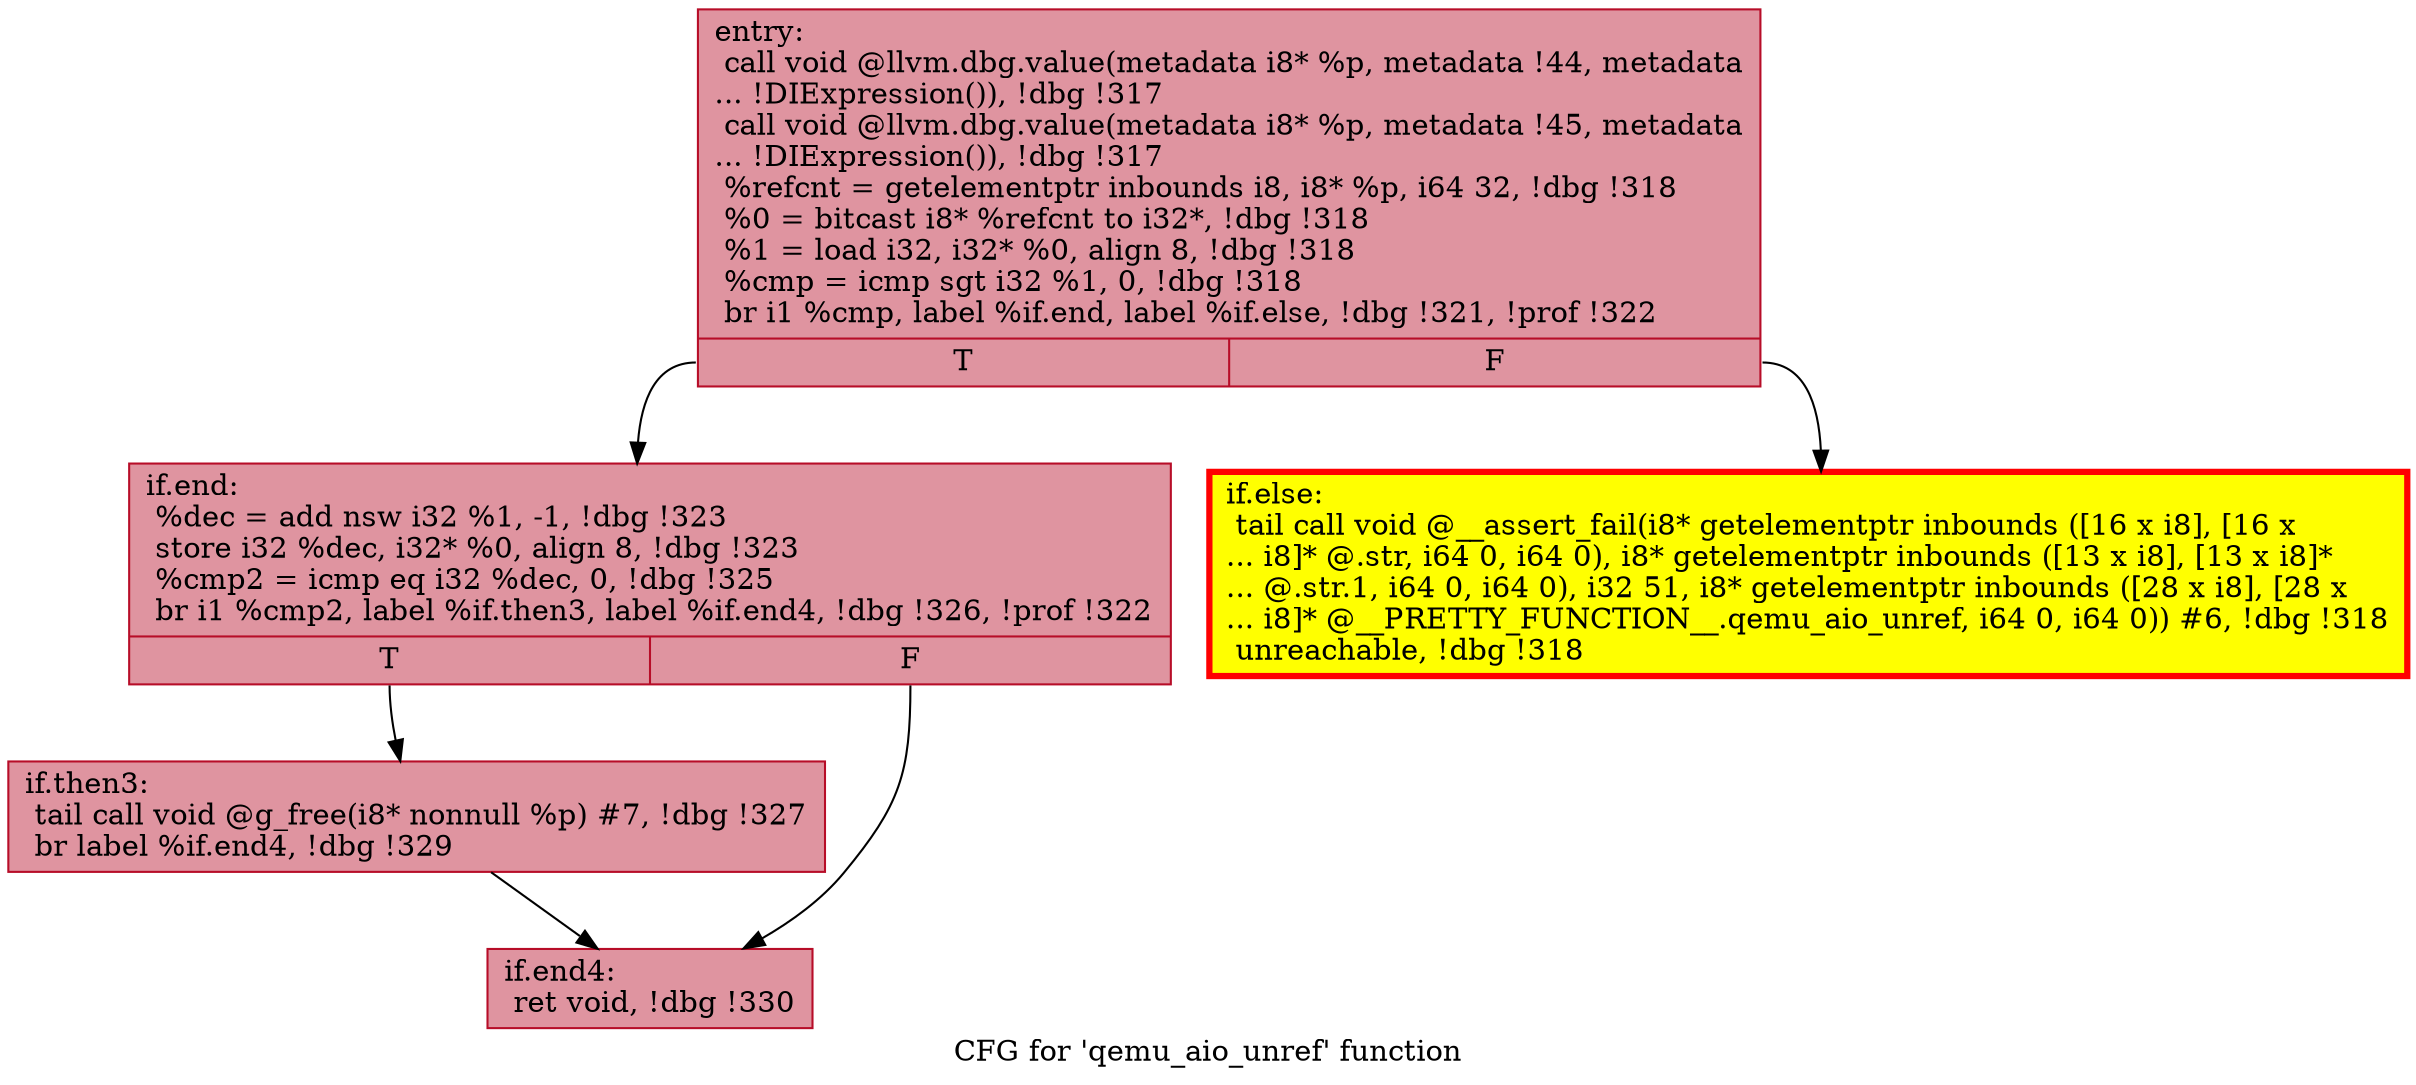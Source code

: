 digraph "CFG for 'qemu_aio_unref' function" {
	label="CFG for 'qemu_aio_unref' function";

	Node0x5558d90e38e0 [shape=record,color="#b70d28ff", style=filled, fillcolor="#b70d2870",label="{entry:\l  call void @llvm.dbg.value(metadata i8* %p, metadata !44, metadata\l... !DIExpression()), !dbg !317\l  call void @llvm.dbg.value(metadata i8* %p, metadata !45, metadata\l... !DIExpression()), !dbg !317\l  %refcnt = getelementptr inbounds i8, i8* %p, i64 32, !dbg !318\l  %0 = bitcast i8* %refcnt to i32*, !dbg !318\l  %1 = load i32, i32* %0, align 8, !dbg !318\l  %cmp = icmp sgt i32 %1, 0, !dbg !318\l  br i1 %cmp, label %if.end, label %if.else, !dbg !321, !prof !322\l|{<s0>T|<s1>F}}"];
	Node0x5558d90e38e0:s0 -> Node0x5558d90e5770;
	Node0x5558d90e38e0:s1 -> Node0x5558d90e57c0;
	Node0x5558d90e57c0 [shape=record,penwidth=3.0, style="filled", color="red", fillcolor="yellow",label="{if.else:                                          \l  tail call void @__assert_fail(i8* getelementptr inbounds ([16 x i8], [16 x\l... i8]* @.str, i64 0, i64 0), i8* getelementptr inbounds ([13 x i8], [13 x i8]*\l... @.str.1, i64 0, i64 0), i32 51, i8* getelementptr inbounds ([28 x i8], [28 x\l... i8]* @__PRETTY_FUNCTION__.qemu_aio_unref, i64 0, i64 0)) #6, !dbg !318\l  unreachable, !dbg !318\l}"];
	Node0x5558d90e5770 [shape=record,color="#b70d28ff", style=filled, fillcolor="#b70d2870",label="{if.end:                                           \l  %dec = add nsw i32 %1, -1, !dbg !323\l  store i32 %dec, i32* %0, align 8, !dbg !323\l  %cmp2 = icmp eq i32 %dec, 0, !dbg !325\l  br i1 %cmp2, label %if.then3, label %if.end4, !dbg !326, !prof !322\l|{<s0>T|<s1>F}}"];
	Node0x5558d90e5770:s0 -> Node0x5558d90e79c0;
	Node0x5558d90e5770:s1 -> Node0x5558d90e7a80;
	Node0x5558d90e79c0 [shape=record,color="#b70d28ff", style=filled, fillcolor="#b70d2870",label="{if.then3:                                         \l  tail call void @g_free(i8* nonnull %p) #7, !dbg !327\l  br label %if.end4, !dbg !329\l}"];
	Node0x5558d90e79c0 -> Node0x5558d90e7a80;
	Node0x5558d90e7a80 [shape=record,color="#b70d28ff", style=filled, fillcolor="#b70d2870",label="{if.end4:                                          \l  ret void, !dbg !330\l}"];
}
